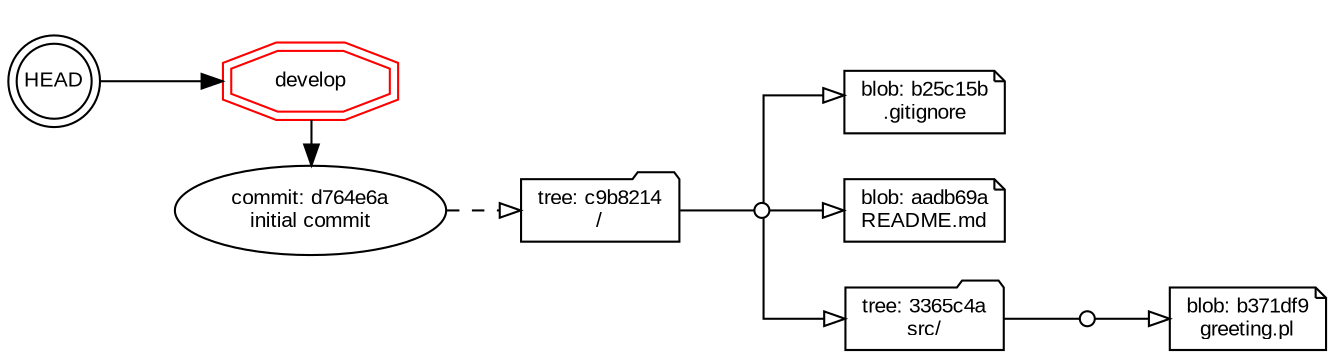 // Git Repository graph
digraph main {
	node [fillcolor=white fontname=arial fontsize=10 height=0.3 shape=note style=filled]
	edge [arrowhead=onormal constraint=true fontname=arial fontsize=10]
	graph [layout=dot nodesep=0.3 rank=max rankdir=LR ranksep=0.5 splines=ortho]
	HEAD [label=HEAD fixedsize=true shape=doublecircle width=0.5]
	develop [label=develop shape=doubleoctagon width=0.3]
	develop -> d764e6afbf7bcf0ebd6f6b90a1201ccdab5af07f [arrowhead=normal constraint=false minlen=1 weight=2]
	d764e6afbf7bcf0ebd6f6b90a1201ccdab5af07f [label="commit: d764e6a
initial commit" shape=ellipse]
	d764e6afbf7bcf0ebd6f6b90a1201ccdab5af07f -> d764e6a_c9b8214 [style=dashed weight=2]
	d764e6a_c9b8214 [label="tree: c9b8214
/" shape=folder]
	d764e6a_c9b8214__ [shape=point width=0.1]
	d764e6a_c9b8214 -> d764e6a_c9b8214__ [arrowhead=none weight=4]
	d764e6a_b25c15b [label="blob: b25c15b
.gitignore"]
	d764e6a_c9b8214__ -> d764e6a_b25c15b
	d764e6a_aadb69a [label="blob: aadb69a
README.md"]
	d764e6a_c9b8214__ -> d764e6a_aadb69a
	d764e6a_3365c4a [label="tree: 3365c4a
src/" shape=folder]
	d764e6a_3365c4a__ [shape=point width=0.1]
	d764e6a_3365c4a -> d764e6a_3365c4a__ [arrowhead=none weight=4]
	d764e6a_b371df9 [label="blob: b371df9
greeting.pl"]
	d764e6a_3365c4a__ -> d764e6a_b371df9
	d764e6a_c9b8214__ -> d764e6a_3365c4a
	subgraph cluster_commits {
		graph [color=white]
		develop
		d764e6afbf7bcf0ebd6f6b90a1201ccdab5af07f
	}
	HEAD -> develop [arrowhead=normal constraint=true minlen=1]
	develop [color=red]
}
